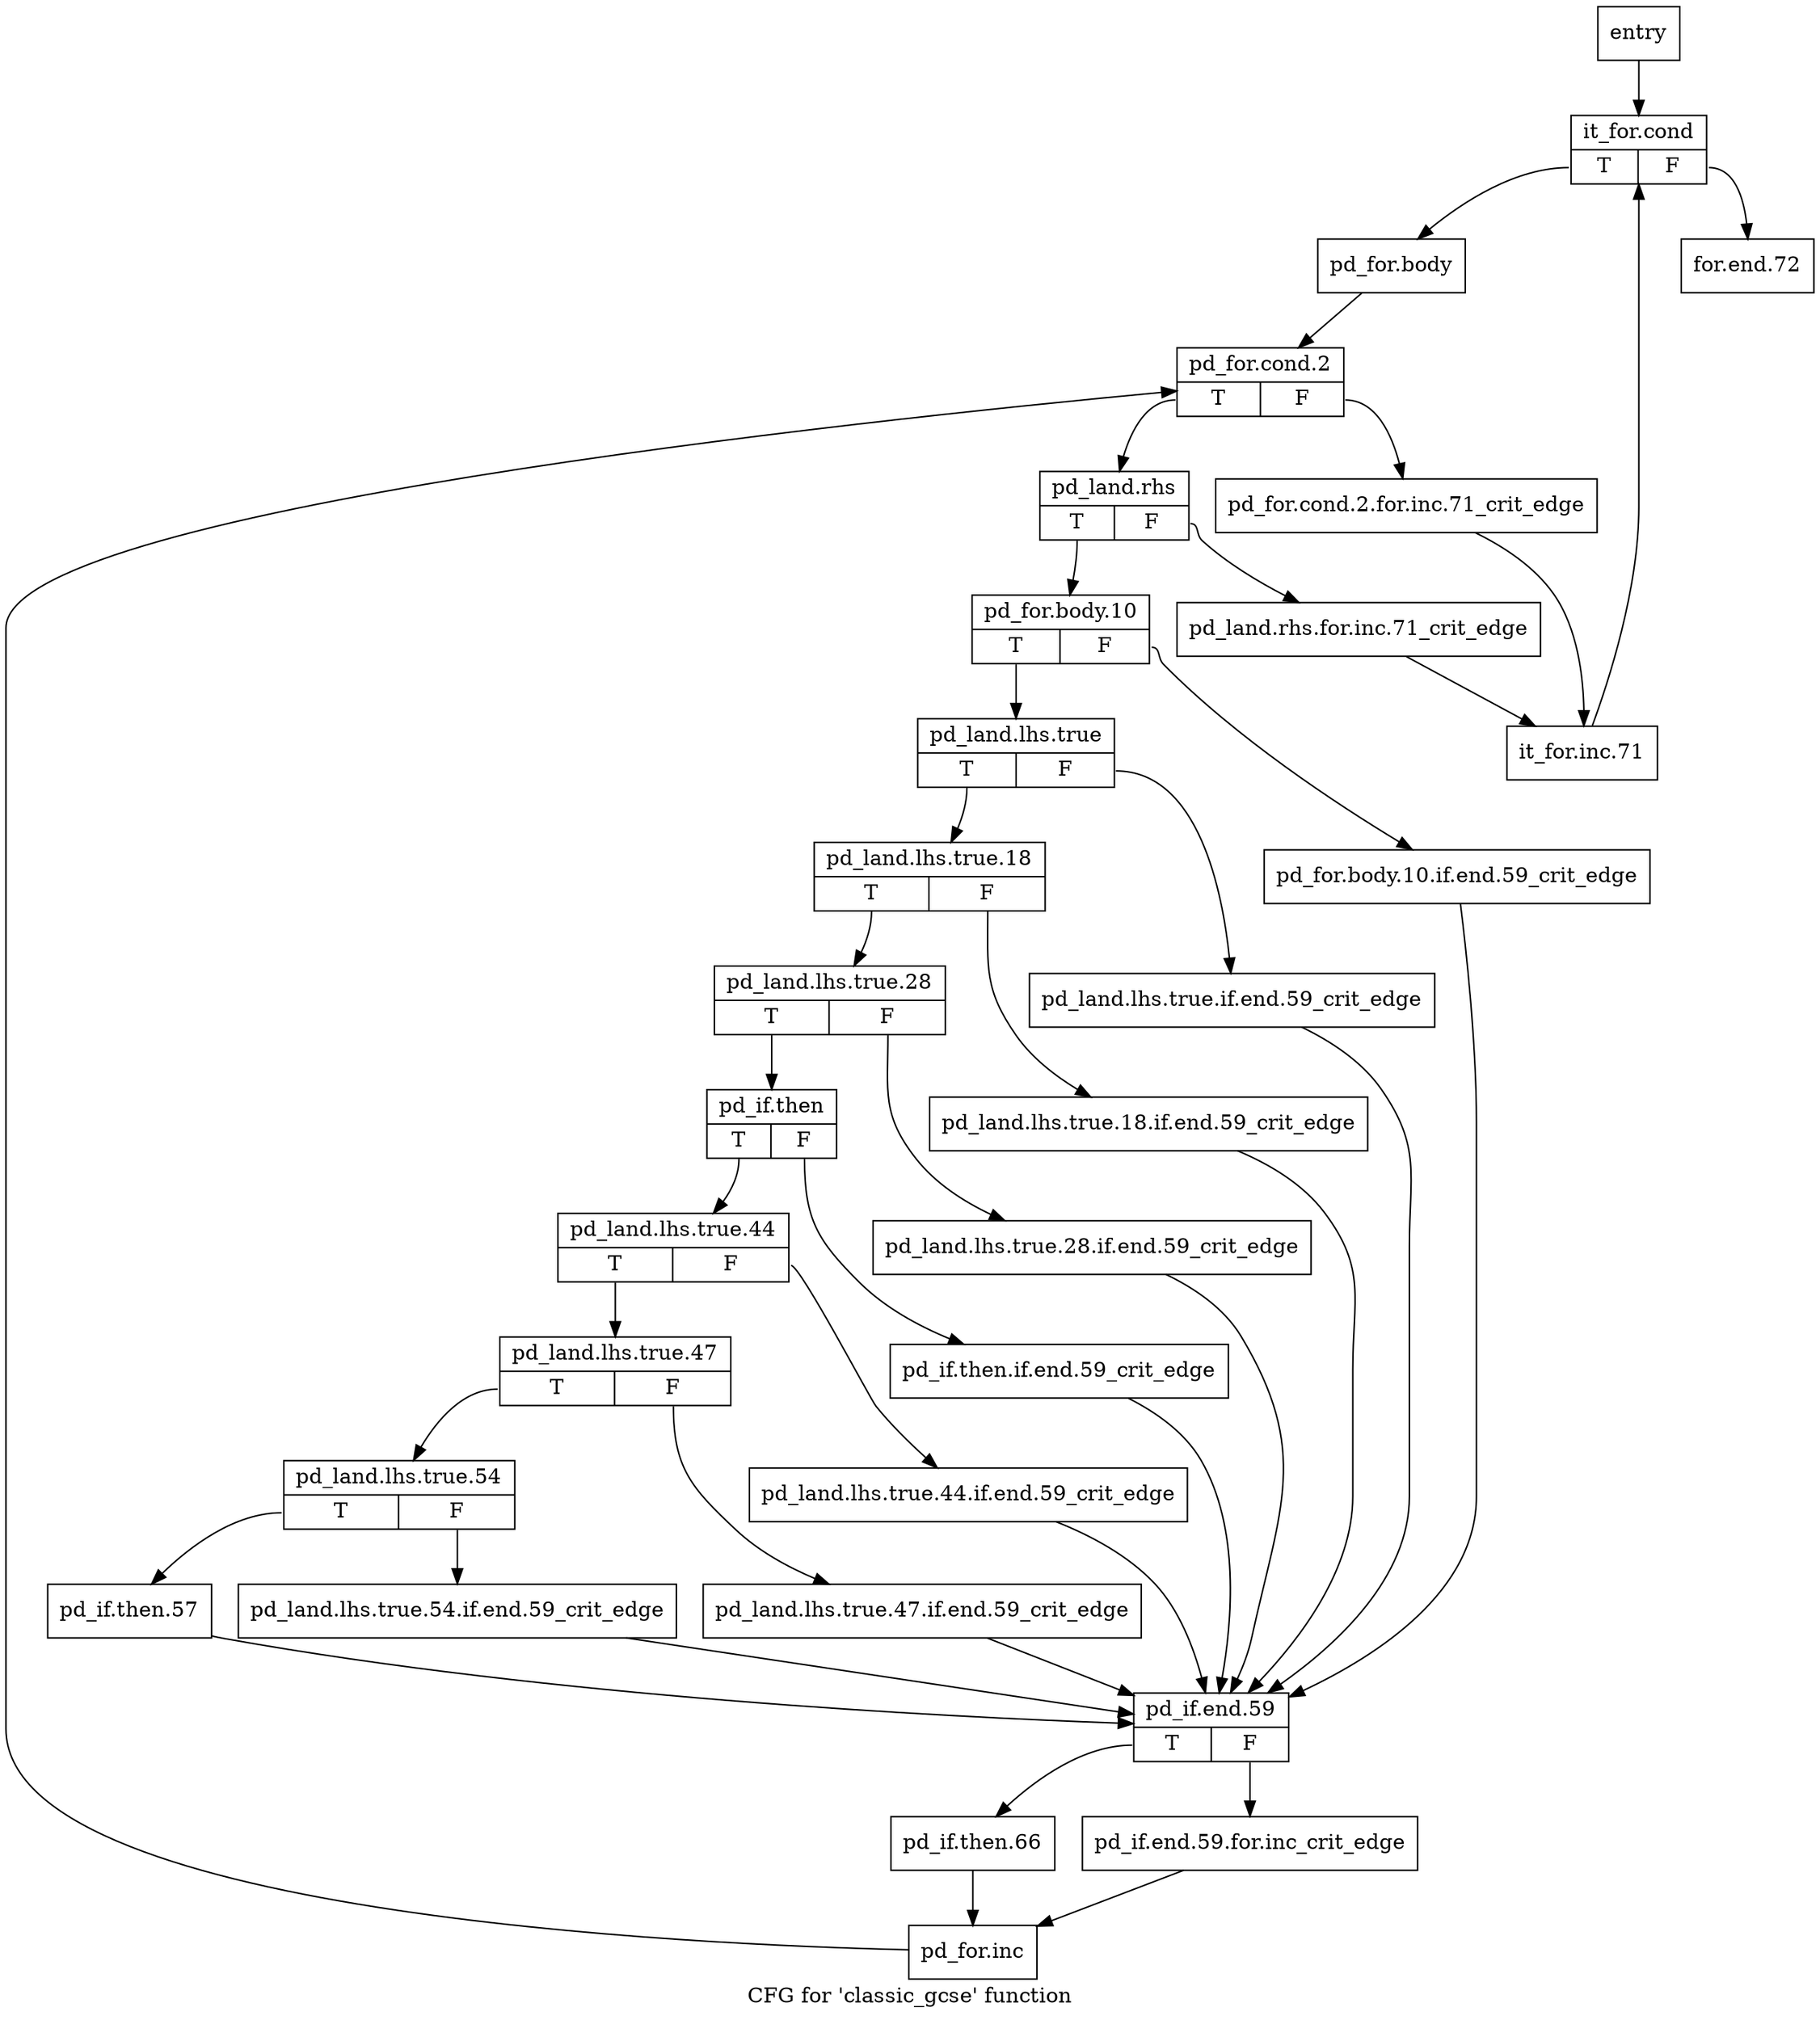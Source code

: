 digraph "CFG for 'classic_gcse' function" {
	label="CFG for 'classic_gcse' function";

	Node0x4e9c430 [shape=record,label="{entry}"];
	Node0x4e9c430 -> Node0x4e9c480;
	Node0x4e9c480 [shape=record,label="{it_for.cond|{<s0>T|<s1>F}}"];
	Node0x4e9c480:s0 -> Node0x4e9cd60;
	Node0x4e9c480:s1 -> Node0x4e9d5d0;
	Node0x4e9cd60 [shape=record,label="{pd_for.body}"];
	Node0x4e9cd60 -> Node0x4e9cdb0;
	Node0x4e9cdb0 [shape=record,label="{pd_for.cond.2|{<s0>T|<s1>F}}"];
	Node0x4e9cdb0:s0 -> Node0x4e9ce50;
	Node0x4e9cdb0:s1 -> Node0x4e9ce00;
	Node0x4e9ce00 [shape=record,label="{pd_for.cond.2.for.inc.71_crit_edge}"];
	Node0x4e9ce00 -> Node0x4e9d580;
	Node0x4e9ce50 [shape=record,label="{pd_land.rhs|{<s0>T|<s1>F}}"];
	Node0x4e9ce50:s0 -> Node0x4e9cef0;
	Node0x4e9ce50:s1 -> Node0x4e9cea0;
	Node0x4e9cea0 [shape=record,label="{pd_land.rhs.for.inc.71_crit_edge}"];
	Node0x4e9cea0 -> Node0x4e9d580;
	Node0x4e9cef0 [shape=record,label="{pd_for.body.10|{<s0>T|<s1>F}}"];
	Node0x4e9cef0:s0 -> Node0x4e9cf90;
	Node0x4e9cef0:s1 -> Node0x4e9cf40;
	Node0x4e9cf40 [shape=record,label="{pd_for.body.10.if.end.59_crit_edge}"];
	Node0x4e9cf40 -> Node0x4e9d440;
	Node0x4e9cf90 [shape=record,label="{pd_land.lhs.true|{<s0>T|<s1>F}}"];
	Node0x4e9cf90:s0 -> Node0x4e9d030;
	Node0x4e9cf90:s1 -> Node0x4e9cfe0;
	Node0x4e9cfe0 [shape=record,label="{pd_land.lhs.true.if.end.59_crit_edge}"];
	Node0x4e9cfe0 -> Node0x4e9d440;
	Node0x4e9d030 [shape=record,label="{pd_land.lhs.true.18|{<s0>T|<s1>F}}"];
	Node0x4e9d030:s0 -> Node0x4e9d0d0;
	Node0x4e9d030:s1 -> Node0x4e9d080;
	Node0x4e9d080 [shape=record,label="{pd_land.lhs.true.18.if.end.59_crit_edge}"];
	Node0x4e9d080 -> Node0x4e9d440;
	Node0x4e9d0d0 [shape=record,label="{pd_land.lhs.true.28|{<s0>T|<s1>F}}"];
	Node0x4e9d0d0:s0 -> Node0x4e9d170;
	Node0x4e9d0d0:s1 -> Node0x4e9d120;
	Node0x4e9d120 [shape=record,label="{pd_land.lhs.true.28.if.end.59_crit_edge}"];
	Node0x4e9d120 -> Node0x4e9d440;
	Node0x4e9d170 [shape=record,label="{pd_if.then|{<s0>T|<s1>F}}"];
	Node0x4e9d170:s0 -> Node0x4e9d210;
	Node0x4e9d170:s1 -> Node0x4e9d1c0;
	Node0x4e9d1c0 [shape=record,label="{pd_if.then.if.end.59_crit_edge}"];
	Node0x4e9d1c0 -> Node0x4e9d440;
	Node0x4e9d210 [shape=record,label="{pd_land.lhs.true.44|{<s0>T|<s1>F}}"];
	Node0x4e9d210:s0 -> Node0x4e9d2b0;
	Node0x4e9d210:s1 -> Node0x4e9d260;
	Node0x4e9d260 [shape=record,label="{pd_land.lhs.true.44.if.end.59_crit_edge}"];
	Node0x4e9d260 -> Node0x4e9d440;
	Node0x4e9d2b0 [shape=record,label="{pd_land.lhs.true.47|{<s0>T|<s1>F}}"];
	Node0x4e9d2b0:s0 -> Node0x4e9d350;
	Node0x4e9d2b0:s1 -> Node0x4e9d300;
	Node0x4e9d300 [shape=record,label="{pd_land.lhs.true.47.if.end.59_crit_edge}"];
	Node0x4e9d300 -> Node0x4e9d440;
	Node0x4e9d350 [shape=record,label="{pd_land.lhs.true.54|{<s0>T|<s1>F}}"];
	Node0x4e9d350:s0 -> Node0x4e9d3f0;
	Node0x4e9d350:s1 -> Node0x4e9d3a0;
	Node0x4e9d3a0 [shape=record,label="{pd_land.lhs.true.54.if.end.59_crit_edge}"];
	Node0x4e9d3a0 -> Node0x4e9d440;
	Node0x4e9d3f0 [shape=record,label="{pd_if.then.57}"];
	Node0x4e9d3f0 -> Node0x4e9d440;
	Node0x4e9d440 [shape=record,label="{pd_if.end.59|{<s0>T|<s1>F}}"];
	Node0x4e9d440:s0 -> Node0x4e9d4e0;
	Node0x4e9d440:s1 -> Node0x4e9d490;
	Node0x4e9d490 [shape=record,label="{pd_if.end.59.for.inc_crit_edge}"];
	Node0x4e9d490 -> Node0x4e9d530;
	Node0x4e9d4e0 [shape=record,label="{pd_if.then.66}"];
	Node0x4e9d4e0 -> Node0x4e9d530;
	Node0x4e9d530 [shape=record,label="{pd_for.inc}"];
	Node0x4e9d530 -> Node0x4e9cdb0;
	Node0x4e9d580 [shape=record,label="{it_for.inc.71}"];
	Node0x4e9d580 -> Node0x4e9c480;
	Node0x4e9d5d0 [shape=record,label="{for.end.72}"];
}
